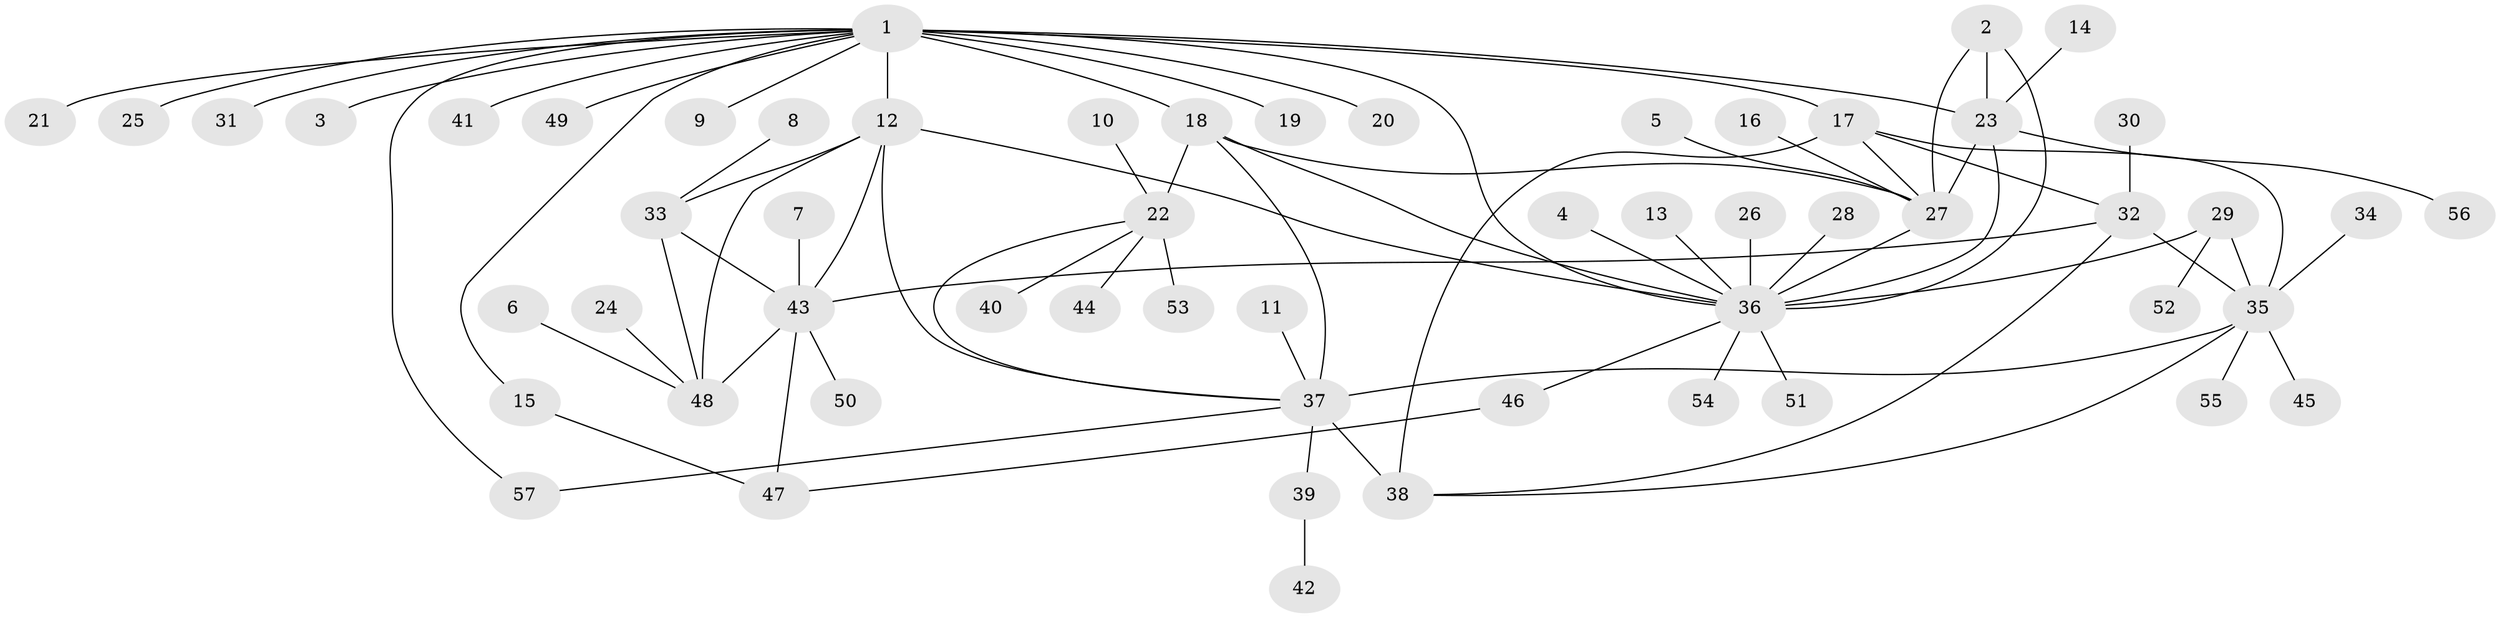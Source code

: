 // original degree distribution, {8: 0.045871559633027525, 11: 0.01834862385321101, 6: 0.05504587155963303, 5: 0.06422018348623854, 7: 0.01834862385321101, 9: 0.01834862385321101, 17: 0.009174311926605505, 4: 0.009174311926605505, 10: 0.009174311926605505, 2: 0.2018348623853211, 1: 0.5321100917431193, 3: 0.01834862385321101}
// Generated by graph-tools (version 1.1) at 2025/50/03/09/25 03:50:40]
// undirected, 57 vertices, 79 edges
graph export_dot {
graph [start="1"]
  node [color=gray90,style=filled];
  1;
  2;
  3;
  4;
  5;
  6;
  7;
  8;
  9;
  10;
  11;
  12;
  13;
  14;
  15;
  16;
  17;
  18;
  19;
  20;
  21;
  22;
  23;
  24;
  25;
  26;
  27;
  28;
  29;
  30;
  31;
  32;
  33;
  34;
  35;
  36;
  37;
  38;
  39;
  40;
  41;
  42;
  43;
  44;
  45;
  46;
  47;
  48;
  49;
  50;
  51;
  52;
  53;
  54;
  55;
  56;
  57;
  1 -- 3 [weight=1.0];
  1 -- 9 [weight=1.0];
  1 -- 12 [weight=1.0];
  1 -- 15 [weight=1.0];
  1 -- 17 [weight=4.0];
  1 -- 18 [weight=1.0];
  1 -- 19 [weight=1.0];
  1 -- 20 [weight=1.0];
  1 -- 21 [weight=1.0];
  1 -- 23 [weight=1.0];
  1 -- 25 [weight=1.0];
  1 -- 31 [weight=1.0];
  1 -- 36 [weight=1.0];
  1 -- 41 [weight=1.0];
  1 -- 49 [weight=1.0];
  1 -- 57 [weight=1.0];
  2 -- 23 [weight=2.0];
  2 -- 27 [weight=1.0];
  2 -- 36 [weight=1.0];
  4 -- 36 [weight=1.0];
  5 -- 27 [weight=1.0];
  6 -- 48 [weight=1.0];
  7 -- 43 [weight=1.0];
  8 -- 33 [weight=1.0];
  10 -- 22 [weight=1.0];
  11 -- 37 [weight=1.0];
  12 -- 33 [weight=1.0];
  12 -- 36 [weight=1.0];
  12 -- 37 [weight=1.0];
  12 -- 43 [weight=2.0];
  12 -- 48 [weight=1.0];
  13 -- 36 [weight=1.0];
  14 -- 23 [weight=1.0];
  15 -- 47 [weight=1.0];
  16 -- 27 [weight=1.0];
  17 -- 27 [weight=1.0];
  17 -- 32 [weight=2.0];
  17 -- 35 [weight=2.0];
  17 -- 38 [weight=2.0];
  18 -- 22 [weight=3.0];
  18 -- 27 [weight=1.0];
  18 -- 36 [weight=1.0];
  18 -- 37 [weight=3.0];
  22 -- 37 [weight=1.0];
  22 -- 40 [weight=1.0];
  22 -- 44 [weight=1.0];
  22 -- 53 [weight=1.0];
  23 -- 27 [weight=2.0];
  23 -- 36 [weight=2.0];
  23 -- 56 [weight=1.0];
  24 -- 48 [weight=1.0];
  26 -- 36 [weight=1.0];
  27 -- 36 [weight=1.0];
  28 -- 36 [weight=1.0];
  29 -- 35 [weight=1.0];
  29 -- 36 [weight=1.0];
  29 -- 52 [weight=1.0];
  30 -- 32 [weight=1.0];
  32 -- 35 [weight=1.0];
  32 -- 38 [weight=1.0];
  32 -- 43 [weight=2.0];
  33 -- 43 [weight=2.0];
  33 -- 48 [weight=1.0];
  34 -- 35 [weight=1.0];
  35 -- 37 [weight=1.0];
  35 -- 38 [weight=1.0];
  35 -- 45 [weight=1.0];
  35 -- 55 [weight=1.0];
  36 -- 46 [weight=1.0];
  36 -- 51 [weight=1.0];
  36 -- 54 [weight=1.0];
  37 -- 38 [weight=1.0];
  37 -- 39 [weight=1.0];
  37 -- 57 [weight=1.0];
  39 -- 42 [weight=1.0];
  43 -- 47 [weight=1.0];
  43 -- 48 [weight=2.0];
  43 -- 50 [weight=1.0];
  46 -- 47 [weight=1.0];
}
